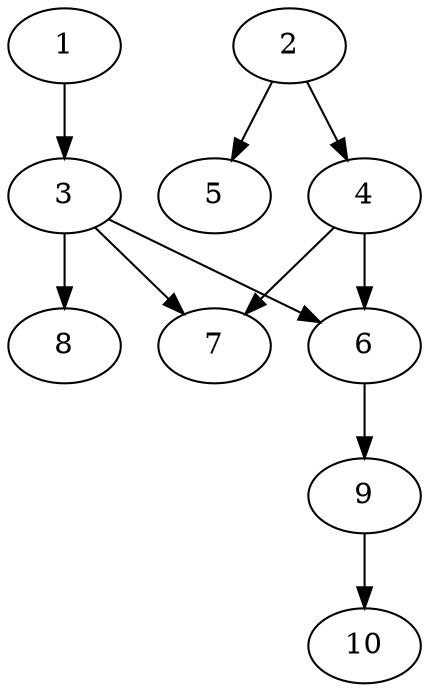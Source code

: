 // DAG automatically generated by daggen at Thu Oct  3 13:58:05 2019
// ./daggen --dot -n 10 --ccr 0.4 --fat 0.5 --regular 0.5 --density 0.5 --mindata 5242880 --maxdata 52428800 
digraph G {
  1 [size="16578560", alpha="0.20", expect_size="6631424"] 
  1 -> 3 [size ="6631424"]
  2 [size="15357440", alpha="0.05", expect_size="6142976"] 
  2 -> 4 [size ="6142976"]
  2 -> 5 [size ="6142976"]
  3 [size="120588800", alpha="0.07", expect_size="48235520"] 
  3 -> 6 [size ="48235520"]
  3 -> 7 [size ="48235520"]
  3 -> 8 [size ="48235520"]
  4 [size="77268480", alpha="0.05", expect_size="30907392"] 
  4 -> 6 [size ="30907392"]
  4 -> 7 [size ="30907392"]
  5 [size="87457280", alpha="0.10", expect_size="34982912"] 
  6 [size="128258560", alpha="0.01", expect_size="51303424"] 
  6 -> 9 [size ="51303424"]
  7 [size="22013440", alpha="0.02", expect_size="8805376"] 
  8 [size="16263680", alpha="0.05", expect_size="6505472"] 
  9 [size="109473280", alpha="0.10", expect_size="43789312"] 
  9 -> 10 [size ="43789312"]
  10 [size="68456960", alpha="0.12", expect_size="27382784"] 
}

